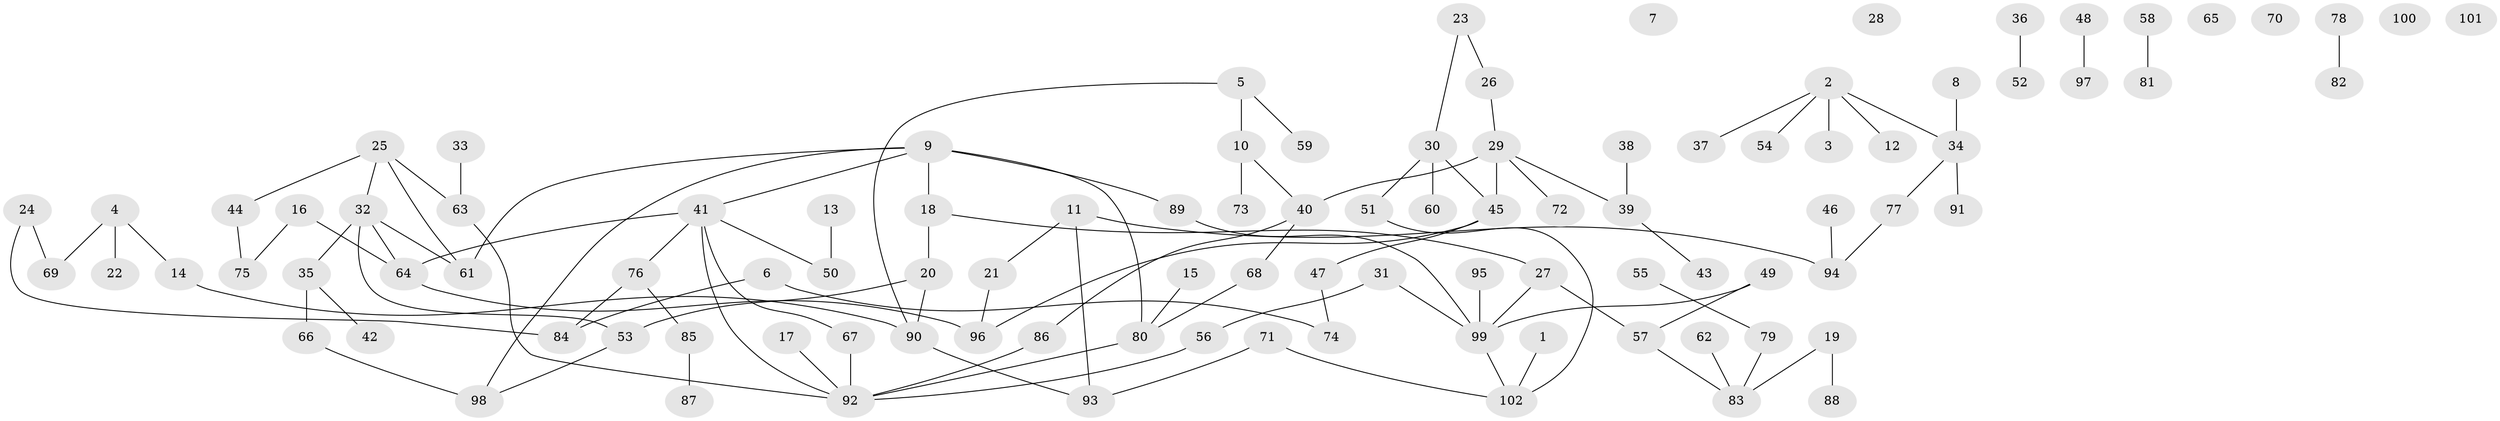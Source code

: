 // coarse degree distribution, {2: 0.21875, 1: 0.15625, 8: 0.03125, 4: 0.1875, 3: 0.28125, 5: 0.125}
// Generated by graph-tools (version 1.1) at 2025/48/03/04/25 22:48:12]
// undirected, 102 vertices, 112 edges
graph export_dot {
  node [color=gray90,style=filled];
  1;
  2;
  3;
  4;
  5;
  6;
  7;
  8;
  9;
  10;
  11;
  12;
  13;
  14;
  15;
  16;
  17;
  18;
  19;
  20;
  21;
  22;
  23;
  24;
  25;
  26;
  27;
  28;
  29;
  30;
  31;
  32;
  33;
  34;
  35;
  36;
  37;
  38;
  39;
  40;
  41;
  42;
  43;
  44;
  45;
  46;
  47;
  48;
  49;
  50;
  51;
  52;
  53;
  54;
  55;
  56;
  57;
  58;
  59;
  60;
  61;
  62;
  63;
  64;
  65;
  66;
  67;
  68;
  69;
  70;
  71;
  72;
  73;
  74;
  75;
  76;
  77;
  78;
  79;
  80;
  81;
  82;
  83;
  84;
  85;
  86;
  87;
  88;
  89;
  90;
  91;
  92;
  93;
  94;
  95;
  96;
  97;
  98;
  99;
  100;
  101;
  102;
  1 -- 102;
  2 -- 3;
  2 -- 12;
  2 -- 34;
  2 -- 37;
  2 -- 54;
  4 -- 14;
  4 -- 22;
  4 -- 69;
  5 -- 10;
  5 -- 59;
  5 -- 90;
  6 -- 74;
  6 -- 84;
  8 -- 34;
  9 -- 18;
  9 -- 41;
  9 -- 61;
  9 -- 80;
  9 -- 89;
  9 -- 98;
  10 -- 40;
  10 -- 73;
  11 -- 21;
  11 -- 93;
  11 -- 94;
  13 -- 50;
  14 -- 90;
  15 -- 80;
  16 -- 64;
  16 -- 75;
  17 -- 92;
  18 -- 20;
  18 -- 27;
  19 -- 83;
  19 -- 88;
  20 -- 53;
  20 -- 90;
  21 -- 96;
  23 -- 26;
  23 -- 30;
  24 -- 69;
  24 -- 84;
  25 -- 32;
  25 -- 44;
  25 -- 61;
  25 -- 63;
  26 -- 29;
  27 -- 57;
  27 -- 99;
  29 -- 39;
  29 -- 40;
  29 -- 45;
  29 -- 72;
  30 -- 45;
  30 -- 51;
  30 -- 60;
  31 -- 56;
  31 -- 99;
  32 -- 35;
  32 -- 53;
  32 -- 61;
  32 -- 64;
  33 -- 63;
  34 -- 77;
  34 -- 91;
  35 -- 42;
  35 -- 66;
  36 -- 52;
  38 -- 39;
  39 -- 43;
  40 -- 68;
  40 -- 86;
  41 -- 50;
  41 -- 64;
  41 -- 67;
  41 -- 76;
  41 -- 92;
  44 -- 75;
  45 -- 47;
  45 -- 96;
  46 -- 94;
  47 -- 74;
  48 -- 97;
  49 -- 57;
  49 -- 99;
  51 -- 102;
  53 -- 98;
  55 -- 79;
  56 -- 92;
  57 -- 83;
  58 -- 81;
  62 -- 83;
  63 -- 92;
  64 -- 96;
  66 -- 98;
  67 -- 92;
  68 -- 80;
  71 -- 93;
  71 -- 102;
  76 -- 84;
  76 -- 85;
  77 -- 94;
  78 -- 82;
  79 -- 83;
  80 -- 92;
  85 -- 87;
  86 -- 92;
  89 -- 99;
  90 -- 93;
  95 -- 99;
  99 -- 102;
}
